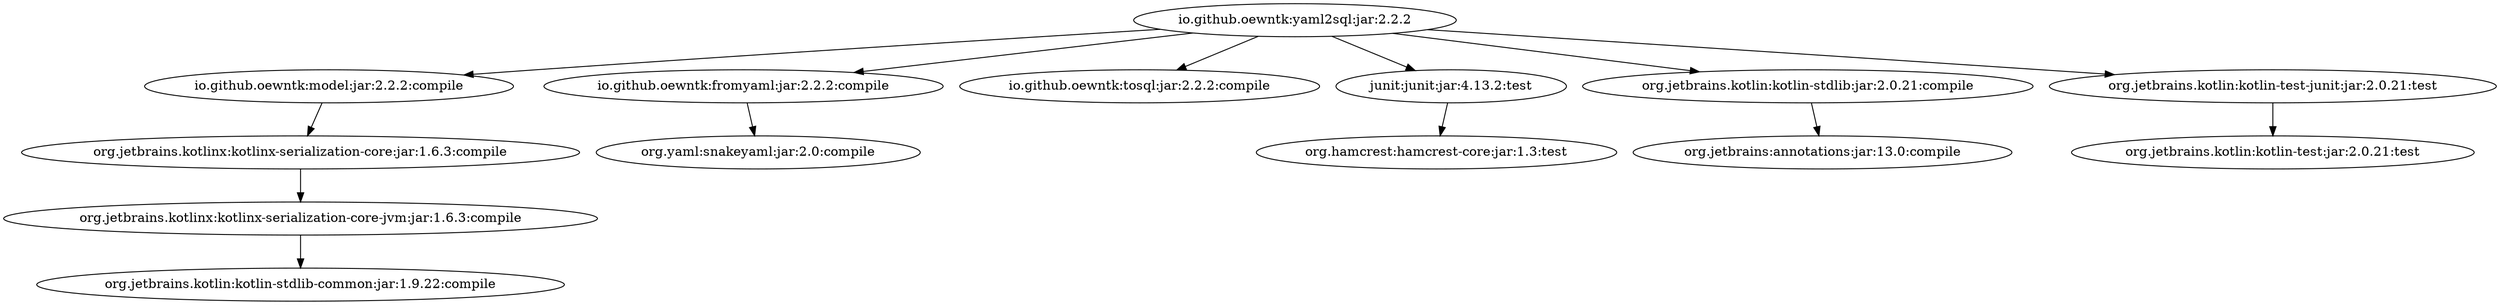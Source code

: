 digraph "io.github.oewntk:yaml2sql:jar:2.2.2" { 
	"io.github.oewntk:yaml2sql:jar:2.2.2" -> "io.github.oewntk:model:jar:2.2.2:compile" ; 
	"io.github.oewntk:yaml2sql:jar:2.2.2" -> "io.github.oewntk:fromyaml:jar:2.2.2:compile" ; 
	"io.github.oewntk:yaml2sql:jar:2.2.2" -> "io.github.oewntk:tosql:jar:2.2.2:compile" ; 
	"io.github.oewntk:yaml2sql:jar:2.2.2" -> "junit:junit:jar:4.13.2:test" ; 
	"io.github.oewntk:yaml2sql:jar:2.2.2" -> "org.jetbrains.kotlin:kotlin-stdlib:jar:2.0.21:compile" ; 
	"io.github.oewntk:yaml2sql:jar:2.2.2" -> "org.jetbrains.kotlin:kotlin-test-junit:jar:2.0.21:test" ; 
	"io.github.oewntk:model:jar:2.2.2:compile" -> "org.jetbrains.kotlinx:kotlinx-serialization-core:jar:1.6.3:compile" ; 
	"org.jetbrains.kotlinx:kotlinx-serialization-core:jar:1.6.3:compile" -> "org.jetbrains.kotlinx:kotlinx-serialization-core-jvm:jar:1.6.3:compile" ; 
	"org.jetbrains.kotlinx:kotlinx-serialization-core-jvm:jar:1.6.3:compile" -> "org.jetbrains.kotlin:kotlin-stdlib-common:jar:1.9.22:compile" ; 
	"io.github.oewntk:fromyaml:jar:2.2.2:compile" -> "org.yaml:snakeyaml:jar:2.0:compile" ; 
	"junit:junit:jar:4.13.2:test" -> "org.hamcrest:hamcrest-core:jar:1.3:test" ; 
	"org.jetbrains.kotlin:kotlin-stdlib:jar:2.0.21:compile" -> "org.jetbrains:annotations:jar:13.0:compile" ; 
	"org.jetbrains.kotlin:kotlin-test-junit:jar:2.0.21:test" -> "org.jetbrains.kotlin:kotlin-test:jar:2.0.21:test" ; 
 } 